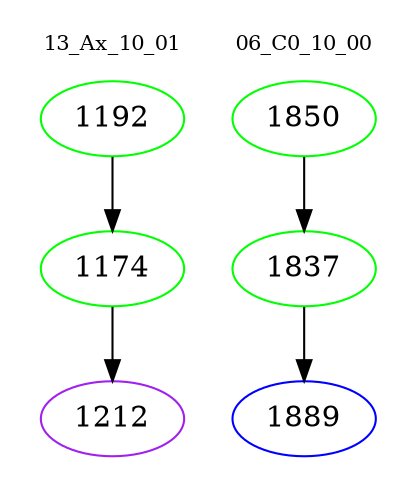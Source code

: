 digraph{
subgraph cluster_0 {
color = white
label = "13_Ax_10_01";
fontsize=10;
T0_1192 [label="1192", color="green"]
T0_1192 -> T0_1174 [color="black"]
T0_1174 [label="1174", color="green"]
T0_1174 -> T0_1212 [color="black"]
T0_1212 [label="1212", color="purple"]
}
subgraph cluster_1 {
color = white
label = "06_C0_10_00";
fontsize=10;
T1_1850 [label="1850", color="green"]
T1_1850 -> T1_1837 [color="black"]
T1_1837 [label="1837", color="green"]
T1_1837 -> T1_1889 [color="black"]
T1_1889 [label="1889", color="blue"]
}
}
